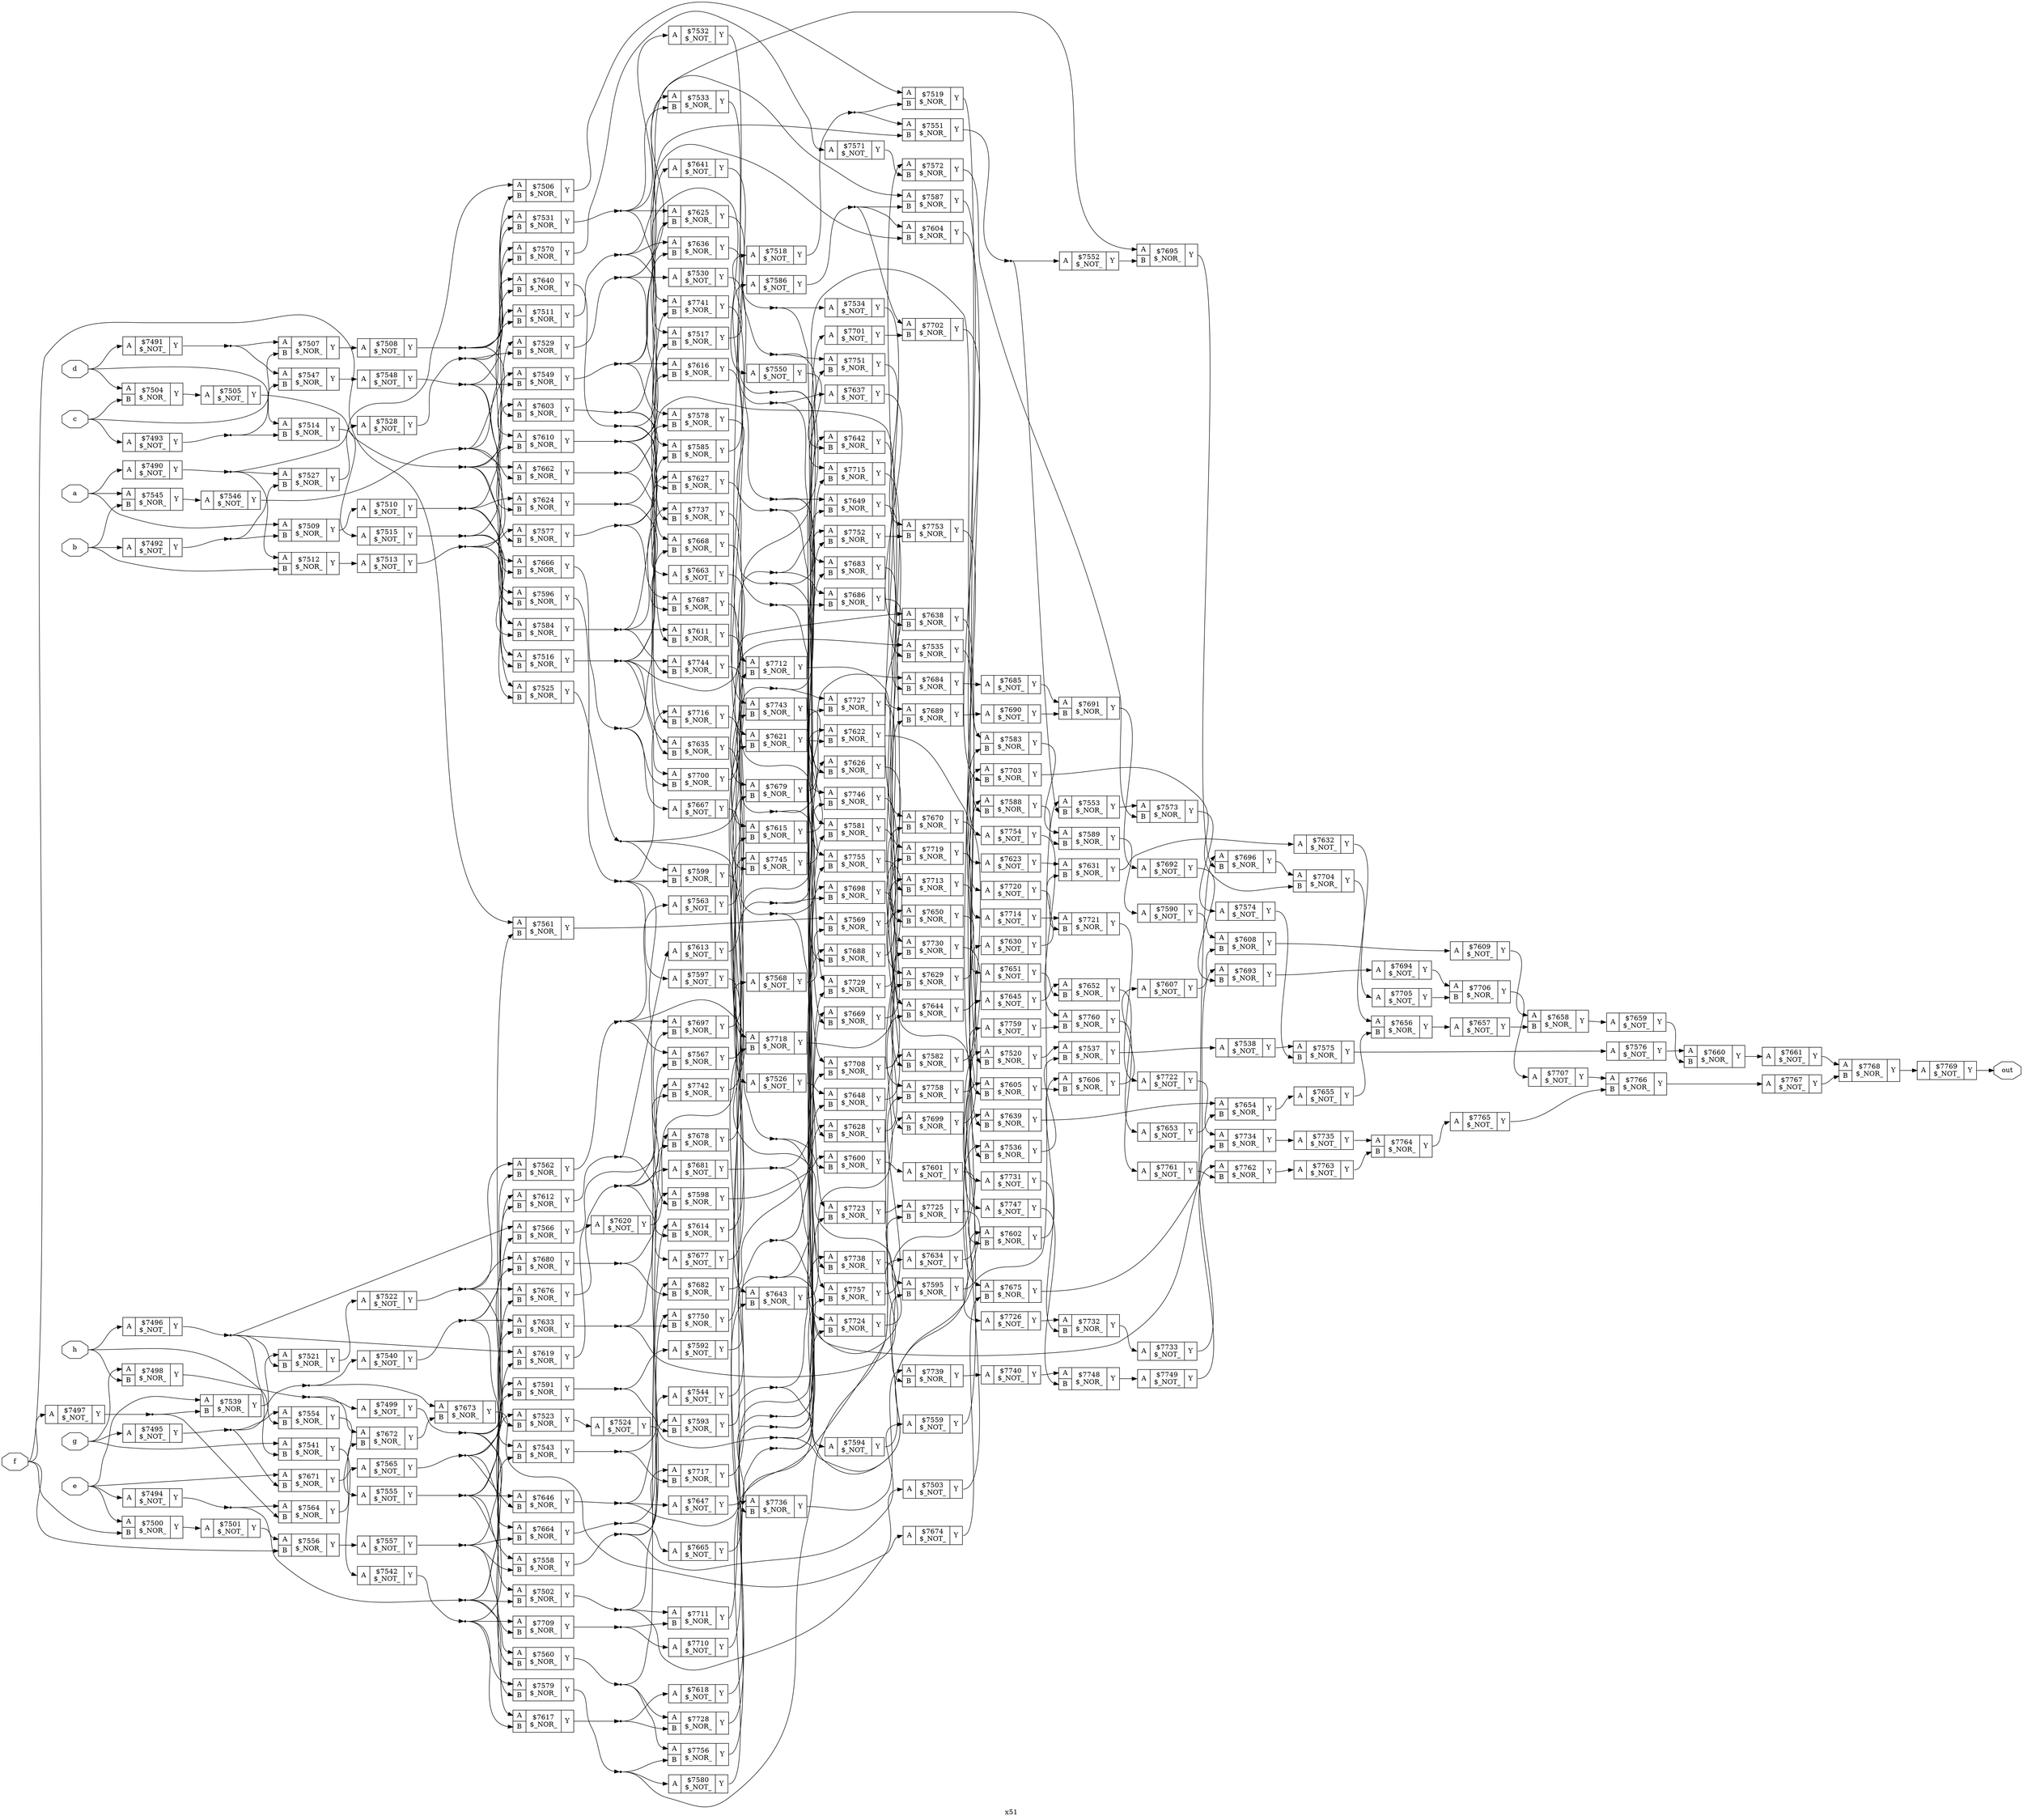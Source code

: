 digraph "x51" {
label="x51";
rankdir="LR";
remincross=true;
n280 [ shape=octagon, label="a", color="black", fontcolor="black" ];
n281 [ shape=octagon, label="b", color="black", fontcolor="black" ];
n282 [ shape=octagon, label="c", color="black", fontcolor="black" ];
n283 [ shape=octagon, label="d", color="black", fontcolor="black" ];
n284 [ shape=octagon, label="e", color="black", fontcolor="black" ];
n285 [ shape=octagon, label="f", color="black", fontcolor="black" ];
n286 [ shape=octagon, label="g", color="black", fontcolor="black" ];
n287 [ shape=octagon, label="h", color="black", fontcolor="black" ];
n288 [ shape=octagon, label="out", color="black", fontcolor="black" ];
c291 [ shape=record, label="{{<p289> A}|$7490\n$_NOT_|{<p290> Y}}" ];
c292 [ shape=record, label="{{<p289> A}|$7491\n$_NOT_|{<p290> Y}}" ];
c293 [ shape=record, label="{{<p289> A}|$7492\n$_NOT_|{<p290> Y}}" ];
c294 [ shape=record, label="{{<p289> A}|$7493\n$_NOT_|{<p290> Y}}" ];
c295 [ shape=record, label="{{<p289> A}|$7494\n$_NOT_|{<p290> Y}}" ];
c296 [ shape=record, label="{{<p289> A}|$7495\n$_NOT_|{<p290> Y}}" ];
c297 [ shape=record, label="{{<p289> A}|$7496\n$_NOT_|{<p290> Y}}" ];
c298 [ shape=record, label="{{<p289> A}|$7497\n$_NOT_|{<p290> Y}}" ];
c300 [ shape=record, label="{{<p289> A|<p299> B}|$7498\n$_NOR_|{<p290> Y}}" ];
c301 [ shape=record, label="{{<p289> A}|$7499\n$_NOT_|{<p290> Y}}" ];
c302 [ shape=record, label="{{<p289> A|<p299> B}|$7500\n$_NOR_|{<p290> Y}}" ];
c303 [ shape=record, label="{{<p289> A}|$7501\n$_NOT_|{<p290> Y}}" ];
c304 [ shape=record, label="{{<p289> A|<p299> B}|$7502\n$_NOR_|{<p290> Y}}" ];
c305 [ shape=record, label="{{<p289> A}|$7503\n$_NOT_|{<p290> Y}}" ];
c306 [ shape=record, label="{{<p289> A|<p299> B}|$7504\n$_NOR_|{<p290> Y}}" ];
c307 [ shape=record, label="{{<p289> A}|$7505\n$_NOT_|{<p290> Y}}" ];
c308 [ shape=record, label="{{<p289> A|<p299> B}|$7506\n$_NOR_|{<p290> Y}}" ];
c309 [ shape=record, label="{{<p289> A|<p299> B}|$7507\n$_NOR_|{<p290> Y}}" ];
c310 [ shape=record, label="{{<p289> A}|$7508\n$_NOT_|{<p290> Y}}" ];
c311 [ shape=record, label="{{<p289> A|<p299> B}|$7509\n$_NOR_|{<p290> Y}}" ];
c312 [ shape=record, label="{{<p289> A}|$7510\n$_NOT_|{<p290> Y}}" ];
c313 [ shape=record, label="{{<p289> A|<p299> B}|$7511\n$_NOR_|{<p290> Y}}" ];
c314 [ shape=record, label="{{<p289> A|<p299> B}|$7512\n$_NOR_|{<p290> Y}}" ];
c315 [ shape=record, label="{{<p289> A}|$7513\n$_NOT_|{<p290> Y}}" ];
c316 [ shape=record, label="{{<p289> A|<p299> B}|$7514\n$_NOR_|{<p290> Y}}" ];
c317 [ shape=record, label="{{<p289> A}|$7515\n$_NOT_|{<p290> Y}}" ];
c318 [ shape=record, label="{{<p289> A|<p299> B}|$7516\n$_NOR_|{<p290> Y}}" ];
c319 [ shape=record, label="{{<p289> A|<p299> B}|$7517\n$_NOR_|{<p290> Y}}" ];
c320 [ shape=record, label="{{<p289> A}|$7518\n$_NOT_|{<p290> Y}}" ];
c321 [ shape=record, label="{{<p289> A|<p299> B}|$7519\n$_NOR_|{<p290> Y}}" ];
c322 [ shape=record, label="{{<p289> A|<p299> B}|$7520\n$_NOR_|{<p290> Y}}" ];
c323 [ shape=record, label="{{<p289> A|<p299> B}|$7521\n$_NOR_|{<p290> Y}}" ];
c324 [ shape=record, label="{{<p289> A}|$7522\n$_NOT_|{<p290> Y}}" ];
c325 [ shape=record, label="{{<p289> A|<p299> B}|$7523\n$_NOR_|{<p290> Y}}" ];
c326 [ shape=record, label="{{<p289> A}|$7524\n$_NOT_|{<p290> Y}}" ];
c327 [ shape=record, label="{{<p289> A|<p299> B}|$7525\n$_NOR_|{<p290> Y}}" ];
c328 [ shape=record, label="{{<p289> A}|$7526\n$_NOT_|{<p290> Y}}" ];
c329 [ shape=record, label="{{<p289> A|<p299> B}|$7527\n$_NOR_|{<p290> Y}}" ];
c330 [ shape=record, label="{{<p289> A}|$7528\n$_NOT_|{<p290> Y}}" ];
c331 [ shape=record, label="{{<p289> A|<p299> B}|$7529\n$_NOR_|{<p290> Y}}" ];
c332 [ shape=record, label="{{<p289> A}|$7530\n$_NOT_|{<p290> Y}}" ];
c333 [ shape=record, label="{{<p289> A|<p299> B}|$7531\n$_NOR_|{<p290> Y}}" ];
c334 [ shape=record, label="{{<p289> A}|$7532\n$_NOT_|{<p290> Y}}" ];
c335 [ shape=record, label="{{<p289> A|<p299> B}|$7533\n$_NOR_|{<p290> Y}}" ];
c336 [ shape=record, label="{{<p289> A}|$7534\n$_NOT_|{<p290> Y}}" ];
c337 [ shape=record, label="{{<p289> A|<p299> B}|$7535\n$_NOR_|{<p290> Y}}" ];
c338 [ shape=record, label="{{<p289> A|<p299> B}|$7536\n$_NOR_|{<p290> Y}}" ];
c339 [ shape=record, label="{{<p289> A|<p299> B}|$7537\n$_NOR_|{<p290> Y}}" ];
c340 [ shape=record, label="{{<p289> A}|$7538\n$_NOT_|{<p290> Y}}" ];
c341 [ shape=record, label="{{<p289> A|<p299> B}|$7539\n$_NOR_|{<p290> Y}}" ];
c342 [ shape=record, label="{{<p289> A}|$7540\n$_NOT_|{<p290> Y}}" ];
c343 [ shape=record, label="{{<p289> A|<p299> B}|$7541\n$_NOR_|{<p290> Y}}" ];
c344 [ shape=record, label="{{<p289> A}|$7542\n$_NOT_|{<p290> Y}}" ];
c345 [ shape=record, label="{{<p289> A|<p299> B}|$7543\n$_NOR_|{<p290> Y}}" ];
c346 [ shape=record, label="{{<p289> A}|$7544\n$_NOT_|{<p290> Y}}" ];
c347 [ shape=record, label="{{<p289> A|<p299> B}|$7545\n$_NOR_|{<p290> Y}}" ];
c348 [ shape=record, label="{{<p289> A}|$7546\n$_NOT_|{<p290> Y}}" ];
c349 [ shape=record, label="{{<p289> A|<p299> B}|$7547\n$_NOR_|{<p290> Y}}" ];
c350 [ shape=record, label="{{<p289> A}|$7548\n$_NOT_|{<p290> Y}}" ];
c351 [ shape=record, label="{{<p289> A|<p299> B}|$7549\n$_NOR_|{<p290> Y}}" ];
c352 [ shape=record, label="{{<p289> A}|$7550\n$_NOT_|{<p290> Y}}" ];
c353 [ shape=record, label="{{<p289> A|<p299> B}|$7551\n$_NOR_|{<p290> Y}}" ];
c354 [ shape=record, label="{{<p289> A}|$7552\n$_NOT_|{<p290> Y}}" ];
c355 [ shape=record, label="{{<p289> A|<p299> B}|$7553\n$_NOR_|{<p290> Y}}" ];
c356 [ shape=record, label="{{<p289> A|<p299> B}|$7554\n$_NOR_|{<p290> Y}}" ];
c357 [ shape=record, label="{{<p289> A}|$7555\n$_NOT_|{<p290> Y}}" ];
c358 [ shape=record, label="{{<p289> A|<p299> B}|$7556\n$_NOR_|{<p290> Y}}" ];
c359 [ shape=record, label="{{<p289> A}|$7557\n$_NOT_|{<p290> Y}}" ];
c360 [ shape=record, label="{{<p289> A|<p299> B}|$7558\n$_NOR_|{<p290> Y}}" ];
c361 [ shape=record, label="{{<p289> A}|$7559\n$_NOT_|{<p290> Y}}" ];
c362 [ shape=record, label="{{<p289> A|<p299> B}|$7560\n$_NOR_|{<p290> Y}}" ];
c363 [ shape=record, label="{{<p289> A|<p299> B}|$7561\n$_NOR_|{<p290> Y}}" ];
c364 [ shape=record, label="{{<p289> A|<p299> B}|$7562\n$_NOR_|{<p290> Y}}" ];
c365 [ shape=record, label="{{<p289> A}|$7563\n$_NOT_|{<p290> Y}}" ];
c366 [ shape=record, label="{{<p289> A|<p299> B}|$7564\n$_NOR_|{<p290> Y}}" ];
c367 [ shape=record, label="{{<p289> A}|$7565\n$_NOT_|{<p290> Y}}" ];
c368 [ shape=record, label="{{<p289> A|<p299> B}|$7566\n$_NOR_|{<p290> Y}}" ];
c369 [ shape=record, label="{{<p289> A|<p299> B}|$7567\n$_NOR_|{<p290> Y}}" ];
c370 [ shape=record, label="{{<p289> A}|$7568\n$_NOT_|{<p290> Y}}" ];
c371 [ shape=record, label="{{<p289> A|<p299> B}|$7569\n$_NOR_|{<p290> Y}}" ];
c372 [ shape=record, label="{{<p289> A|<p299> B}|$7570\n$_NOR_|{<p290> Y}}" ];
c373 [ shape=record, label="{{<p289> A}|$7571\n$_NOT_|{<p290> Y}}" ];
c374 [ shape=record, label="{{<p289> A|<p299> B}|$7572\n$_NOR_|{<p290> Y}}" ];
c375 [ shape=record, label="{{<p289> A|<p299> B}|$7573\n$_NOR_|{<p290> Y}}" ];
c376 [ shape=record, label="{{<p289> A}|$7574\n$_NOT_|{<p290> Y}}" ];
c377 [ shape=record, label="{{<p289> A|<p299> B}|$7575\n$_NOR_|{<p290> Y}}" ];
c378 [ shape=record, label="{{<p289> A}|$7576\n$_NOT_|{<p290> Y}}" ];
c379 [ shape=record, label="{{<p289> A|<p299> B}|$7577\n$_NOR_|{<p290> Y}}" ];
c380 [ shape=record, label="{{<p289> A|<p299> B}|$7578\n$_NOR_|{<p290> Y}}" ];
c381 [ shape=record, label="{{<p289> A|<p299> B}|$7579\n$_NOR_|{<p290> Y}}" ];
c382 [ shape=record, label="{{<p289> A}|$7580\n$_NOT_|{<p290> Y}}" ];
c383 [ shape=record, label="{{<p289> A|<p299> B}|$7581\n$_NOR_|{<p290> Y}}" ];
c384 [ shape=record, label="{{<p289> A|<p299> B}|$7582\n$_NOR_|{<p290> Y}}" ];
c385 [ shape=record, label="{{<p289> A|<p299> B}|$7583\n$_NOR_|{<p290> Y}}" ];
c386 [ shape=record, label="{{<p289> A|<p299> B}|$7584\n$_NOR_|{<p290> Y}}" ];
c387 [ shape=record, label="{{<p289> A|<p299> B}|$7585\n$_NOR_|{<p290> Y}}" ];
c388 [ shape=record, label="{{<p289> A}|$7586\n$_NOT_|{<p290> Y}}" ];
c389 [ shape=record, label="{{<p289> A|<p299> B}|$7587\n$_NOR_|{<p290> Y}}" ];
c390 [ shape=record, label="{{<p289> A|<p299> B}|$7588\n$_NOR_|{<p290> Y}}" ];
c391 [ shape=record, label="{{<p289> A|<p299> B}|$7589\n$_NOR_|{<p290> Y}}" ];
c392 [ shape=record, label="{{<p289> A}|$7590\n$_NOT_|{<p290> Y}}" ];
c393 [ shape=record, label="{{<p289> A|<p299> B}|$7591\n$_NOR_|{<p290> Y}}" ];
c394 [ shape=record, label="{{<p289> A}|$7592\n$_NOT_|{<p290> Y}}" ];
c395 [ shape=record, label="{{<p289> A|<p299> B}|$7593\n$_NOR_|{<p290> Y}}" ];
c396 [ shape=record, label="{{<p289> A}|$7594\n$_NOT_|{<p290> Y}}" ];
c397 [ shape=record, label="{{<p289> A|<p299> B}|$7595\n$_NOR_|{<p290> Y}}" ];
c398 [ shape=record, label="{{<p289> A|<p299> B}|$7596\n$_NOR_|{<p290> Y}}" ];
c399 [ shape=record, label="{{<p289> A}|$7597\n$_NOT_|{<p290> Y}}" ];
c400 [ shape=record, label="{{<p289> A|<p299> B}|$7598\n$_NOR_|{<p290> Y}}" ];
c401 [ shape=record, label="{{<p289> A|<p299> B}|$7599\n$_NOR_|{<p290> Y}}" ];
c402 [ shape=record, label="{{<p289> A|<p299> B}|$7600\n$_NOR_|{<p290> Y}}" ];
c403 [ shape=record, label="{{<p289> A}|$7601\n$_NOT_|{<p290> Y}}" ];
c404 [ shape=record, label="{{<p289> A|<p299> B}|$7602\n$_NOR_|{<p290> Y}}" ];
c405 [ shape=record, label="{{<p289> A|<p299> B}|$7603\n$_NOR_|{<p290> Y}}" ];
c406 [ shape=record, label="{{<p289> A|<p299> B}|$7604\n$_NOR_|{<p290> Y}}" ];
c407 [ shape=record, label="{{<p289> A|<p299> B}|$7605\n$_NOR_|{<p290> Y}}" ];
c408 [ shape=record, label="{{<p289> A|<p299> B}|$7606\n$_NOR_|{<p290> Y}}" ];
c409 [ shape=record, label="{{<p289> A}|$7607\n$_NOT_|{<p290> Y}}" ];
c410 [ shape=record, label="{{<p289> A|<p299> B}|$7608\n$_NOR_|{<p290> Y}}" ];
c411 [ shape=record, label="{{<p289> A}|$7609\n$_NOT_|{<p290> Y}}" ];
c412 [ shape=record, label="{{<p289> A|<p299> B}|$7610\n$_NOR_|{<p290> Y}}" ];
c413 [ shape=record, label="{{<p289> A|<p299> B}|$7611\n$_NOR_|{<p290> Y}}" ];
c414 [ shape=record, label="{{<p289> A|<p299> B}|$7612\n$_NOR_|{<p290> Y}}" ];
c415 [ shape=record, label="{{<p289> A}|$7613\n$_NOT_|{<p290> Y}}" ];
c416 [ shape=record, label="{{<p289> A|<p299> B}|$7614\n$_NOR_|{<p290> Y}}" ];
c417 [ shape=record, label="{{<p289> A|<p299> B}|$7615\n$_NOR_|{<p290> Y}}" ];
c418 [ shape=record, label="{{<p289> A|<p299> B}|$7616\n$_NOR_|{<p290> Y}}" ];
c419 [ shape=record, label="{{<p289> A|<p299> B}|$7617\n$_NOR_|{<p290> Y}}" ];
c420 [ shape=record, label="{{<p289> A}|$7618\n$_NOT_|{<p290> Y}}" ];
c421 [ shape=record, label="{{<p289> A|<p299> B}|$7619\n$_NOR_|{<p290> Y}}" ];
c422 [ shape=record, label="{{<p289> A}|$7620\n$_NOT_|{<p290> Y}}" ];
c423 [ shape=record, label="{{<p289> A|<p299> B}|$7621\n$_NOR_|{<p290> Y}}" ];
c424 [ shape=record, label="{{<p289> A|<p299> B}|$7622\n$_NOR_|{<p290> Y}}" ];
c425 [ shape=record, label="{{<p289> A}|$7623\n$_NOT_|{<p290> Y}}" ];
c426 [ shape=record, label="{{<p289> A|<p299> B}|$7624\n$_NOR_|{<p290> Y}}" ];
c427 [ shape=record, label="{{<p289> A|<p299> B}|$7625\n$_NOR_|{<p290> Y}}" ];
c428 [ shape=record, label="{{<p289> A|<p299> B}|$7626\n$_NOR_|{<p290> Y}}" ];
c429 [ shape=record, label="{{<p289> A|<p299> B}|$7627\n$_NOR_|{<p290> Y}}" ];
c430 [ shape=record, label="{{<p289> A|<p299> B}|$7628\n$_NOR_|{<p290> Y}}" ];
c431 [ shape=record, label="{{<p289> A|<p299> B}|$7629\n$_NOR_|{<p290> Y}}" ];
c432 [ shape=record, label="{{<p289> A}|$7630\n$_NOT_|{<p290> Y}}" ];
c433 [ shape=record, label="{{<p289> A|<p299> B}|$7631\n$_NOR_|{<p290> Y}}" ];
c434 [ shape=record, label="{{<p289> A}|$7632\n$_NOT_|{<p290> Y}}" ];
c435 [ shape=record, label="{{<p289> A|<p299> B}|$7633\n$_NOR_|{<p290> Y}}" ];
c436 [ shape=record, label="{{<p289> A}|$7634\n$_NOT_|{<p290> Y}}" ];
c437 [ shape=record, label="{{<p289> A|<p299> B}|$7635\n$_NOR_|{<p290> Y}}" ];
c438 [ shape=record, label="{{<p289> A|<p299> B}|$7636\n$_NOR_|{<p290> Y}}" ];
c439 [ shape=record, label="{{<p289> A}|$7637\n$_NOT_|{<p290> Y}}" ];
c440 [ shape=record, label="{{<p289> A|<p299> B}|$7638\n$_NOR_|{<p290> Y}}" ];
c441 [ shape=record, label="{{<p289> A|<p299> B}|$7639\n$_NOR_|{<p290> Y}}" ];
c442 [ shape=record, label="{{<p289> A|<p299> B}|$7640\n$_NOR_|{<p290> Y}}" ];
c443 [ shape=record, label="{{<p289> A}|$7641\n$_NOT_|{<p290> Y}}" ];
c444 [ shape=record, label="{{<p289> A|<p299> B}|$7642\n$_NOR_|{<p290> Y}}" ];
c445 [ shape=record, label="{{<p289> A|<p299> B}|$7643\n$_NOR_|{<p290> Y}}" ];
c446 [ shape=record, label="{{<p289> A|<p299> B}|$7644\n$_NOR_|{<p290> Y}}" ];
c447 [ shape=record, label="{{<p289> A}|$7645\n$_NOT_|{<p290> Y}}" ];
c448 [ shape=record, label="{{<p289> A|<p299> B}|$7646\n$_NOR_|{<p290> Y}}" ];
c449 [ shape=record, label="{{<p289> A}|$7647\n$_NOT_|{<p290> Y}}" ];
c450 [ shape=record, label="{{<p289> A|<p299> B}|$7648\n$_NOR_|{<p290> Y}}" ];
c451 [ shape=record, label="{{<p289> A|<p299> B}|$7649\n$_NOR_|{<p290> Y}}" ];
c452 [ shape=record, label="{{<p289> A|<p299> B}|$7650\n$_NOR_|{<p290> Y}}" ];
c453 [ shape=record, label="{{<p289> A}|$7651\n$_NOT_|{<p290> Y}}" ];
c454 [ shape=record, label="{{<p289> A|<p299> B}|$7652\n$_NOR_|{<p290> Y}}" ];
c455 [ shape=record, label="{{<p289> A}|$7653\n$_NOT_|{<p290> Y}}" ];
c456 [ shape=record, label="{{<p289> A|<p299> B}|$7654\n$_NOR_|{<p290> Y}}" ];
c457 [ shape=record, label="{{<p289> A}|$7655\n$_NOT_|{<p290> Y}}" ];
c458 [ shape=record, label="{{<p289> A|<p299> B}|$7656\n$_NOR_|{<p290> Y}}" ];
c459 [ shape=record, label="{{<p289> A}|$7657\n$_NOT_|{<p290> Y}}" ];
c460 [ shape=record, label="{{<p289> A|<p299> B}|$7658\n$_NOR_|{<p290> Y}}" ];
c461 [ shape=record, label="{{<p289> A}|$7659\n$_NOT_|{<p290> Y}}" ];
c462 [ shape=record, label="{{<p289> A|<p299> B}|$7660\n$_NOR_|{<p290> Y}}" ];
c463 [ shape=record, label="{{<p289> A}|$7661\n$_NOT_|{<p290> Y}}" ];
c464 [ shape=record, label="{{<p289> A|<p299> B}|$7662\n$_NOR_|{<p290> Y}}" ];
c465 [ shape=record, label="{{<p289> A}|$7663\n$_NOT_|{<p290> Y}}" ];
c466 [ shape=record, label="{{<p289> A|<p299> B}|$7664\n$_NOR_|{<p290> Y}}" ];
c467 [ shape=record, label="{{<p289> A}|$7665\n$_NOT_|{<p290> Y}}" ];
c468 [ shape=record, label="{{<p289> A|<p299> B}|$7666\n$_NOR_|{<p290> Y}}" ];
c469 [ shape=record, label="{{<p289> A}|$7667\n$_NOT_|{<p290> Y}}" ];
c470 [ shape=record, label="{{<p289> A|<p299> B}|$7668\n$_NOR_|{<p290> Y}}" ];
c471 [ shape=record, label="{{<p289> A|<p299> B}|$7669\n$_NOR_|{<p290> Y}}" ];
c472 [ shape=record, label="{{<p289> A|<p299> B}|$7670\n$_NOR_|{<p290> Y}}" ];
c473 [ shape=record, label="{{<p289> A|<p299> B}|$7671\n$_NOR_|{<p290> Y}}" ];
c474 [ shape=record, label="{{<p289> A|<p299> B}|$7672\n$_NOR_|{<p290> Y}}" ];
c475 [ shape=record, label="{{<p289> A|<p299> B}|$7673\n$_NOR_|{<p290> Y}}" ];
c476 [ shape=record, label="{{<p289> A}|$7674\n$_NOT_|{<p290> Y}}" ];
c477 [ shape=record, label="{{<p289> A|<p299> B}|$7675\n$_NOR_|{<p290> Y}}" ];
c478 [ shape=record, label="{{<p289> A|<p299> B}|$7676\n$_NOR_|{<p290> Y}}" ];
c479 [ shape=record, label="{{<p289> A}|$7677\n$_NOT_|{<p290> Y}}" ];
c480 [ shape=record, label="{{<p289> A|<p299> B}|$7678\n$_NOR_|{<p290> Y}}" ];
c481 [ shape=record, label="{{<p289> A|<p299> B}|$7679\n$_NOR_|{<p290> Y}}" ];
c482 [ shape=record, label="{{<p289> A|<p299> B}|$7680\n$_NOR_|{<p290> Y}}" ];
c483 [ shape=record, label="{{<p289> A}|$7681\n$_NOT_|{<p290> Y}}" ];
c484 [ shape=record, label="{{<p289> A|<p299> B}|$7682\n$_NOR_|{<p290> Y}}" ];
c485 [ shape=record, label="{{<p289> A|<p299> B}|$7683\n$_NOR_|{<p290> Y}}" ];
c486 [ shape=record, label="{{<p289> A|<p299> B}|$7684\n$_NOR_|{<p290> Y}}" ];
c487 [ shape=record, label="{{<p289> A}|$7685\n$_NOT_|{<p290> Y}}" ];
c488 [ shape=record, label="{{<p289> A|<p299> B}|$7686\n$_NOR_|{<p290> Y}}" ];
c489 [ shape=record, label="{{<p289> A|<p299> B}|$7687\n$_NOR_|{<p290> Y}}" ];
c490 [ shape=record, label="{{<p289> A|<p299> B}|$7688\n$_NOR_|{<p290> Y}}" ];
c491 [ shape=record, label="{{<p289> A|<p299> B}|$7689\n$_NOR_|{<p290> Y}}" ];
c492 [ shape=record, label="{{<p289> A}|$7690\n$_NOT_|{<p290> Y}}" ];
c493 [ shape=record, label="{{<p289> A|<p299> B}|$7691\n$_NOR_|{<p290> Y}}" ];
c494 [ shape=record, label="{{<p289> A}|$7692\n$_NOT_|{<p290> Y}}" ];
c495 [ shape=record, label="{{<p289> A|<p299> B}|$7693\n$_NOR_|{<p290> Y}}" ];
c496 [ shape=record, label="{{<p289> A}|$7694\n$_NOT_|{<p290> Y}}" ];
c497 [ shape=record, label="{{<p289> A|<p299> B}|$7695\n$_NOR_|{<p290> Y}}" ];
c498 [ shape=record, label="{{<p289> A|<p299> B}|$7696\n$_NOR_|{<p290> Y}}" ];
c499 [ shape=record, label="{{<p289> A|<p299> B}|$7697\n$_NOR_|{<p290> Y}}" ];
c500 [ shape=record, label="{{<p289> A|<p299> B}|$7698\n$_NOR_|{<p290> Y}}" ];
c501 [ shape=record, label="{{<p289> A|<p299> B}|$7699\n$_NOR_|{<p290> Y}}" ];
c502 [ shape=record, label="{{<p289> A|<p299> B}|$7700\n$_NOR_|{<p290> Y}}" ];
c503 [ shape=record, label="{{<p289> A}|$7701\n$_NOT_|{<p290> Y}}" ];
c504 [ shape=record, label="{{<p289> A|<p299> B}|$7702\n$_NOR_|{<p290> Y}}" ];
c505 [ shape=record, label="{{<p289> A|<p299> B}|$7703\n$_NOR_|{<p290> Y}}" ];
c506 [ shape=record, label="{{<p289> A|<p299> B}|$7704\n$_NOR_|{<p290> Y}}" ];
c507 [ shape=record, label="{{<p289> A}|$7705\n$_NOT_|{<p290> Y}}" ];
c508 [ shape=record, label="{{<p289> A|<p299> B}|$7706\n$_NOR_|{<p290> Y}}" ];
c509 [ shape=record, label="{{<p289> A}|$7707\n$_NOT_|{<p290> Y}}" ];
c510 [ shape=record, label="{{<p289> A|<p299> B}|$7708\n$_NOR_|{<p290> Y}}" ];
c511 [ shape=record, label="{{<p289> A|<p299> B}|$7709\n$_NOR_|{<p290> Y}}" ];
c512 [ shape=record, label="{{<p289> A}|$7710\n$_NOT_|{<p290> Y}}" ];
c513 [ shape=record, label="{{<p289> A|<p299> B}|$7711\n$_NOR_|{<p290> Y}}" ];
c514 [ shape=record, label="{{<p289> A|<p299> B}|$7712\n$_NOR_|{<p290> Y}}" ];
c515 [ shape=record, label="{{<p289> A|<p299> B}|$7713\n$_NOR_|{<p290> Y}}" ];
c516 [ shape=record, label="{{<p289> A}|$7714\n$_NOT_|{<p290> Y}}" ];
c517 [ shape=record, label="{{<p289> A|<p299> B}|$7715\n$_NOR_|{<p290> Y}}" ];
c518 [ shape=record, label="{{<p289> A|<p299> B}|$7716\n$_NOR_|{<p290> Y}}" ];
c519 [ shape=record, label="{{<p289> A|<p299> B}|$7717\n$_NOR_|{<p290> Y}}" ];
c520 [ shape=record, label="{{<p289> A|<p299> B}|$7718\n$_NOR_|{<p290> Y}}" ];
c521 [ shape=record, label="{{<p289> A|<p299> B}|$7719\n$_NOR_|{<p290> Y}}" ];
c522 [ shape=record, label="{{<p289> A}|$7720\n$_NOT_|{<p290> Y}}" ];
c523 [ shape=record, label="{{<p289> A|<p299> B}|$7721\n$_NOR_|{<p290> Y}}" ];
c524 [ shape=record, label="{{<p289> A}|$7722\n$_NOT_|{<p290> Y}}" ];
c525 [ shape=record, label="{{<p289> A|<p299> B}|$7723\n$_NOR_|{<p290> Y}}" ];
c526 [ shape=record, label="{{<p289> A|<p299> B}|$7724\n$_NOR_|{<p290> Y}}" ];
c527 [ shape=record, label="{{<p289> A|<p299> B}|$7725\n$_NOR_|{<p290> Y}}" ];
c528 [ shape=record, label="{{<p289> A}|$7726\n$_NOT_|{<p290> Y}}" ];
c529 [ shape=record, label="{{<p289> A|<p299> B}|$7727\n$_NOR_|{<p290> Y}}" ];
c530 [ shape=record, label="{{<p289> A|<p299> B}|$7728\n$_NOR_|{<p290> Y}}" ];
c531 [ shape=record, label="{{<p289> A|<p299> B}|$7729\n$_NOR_|{<p290> Y}}" ];
c532 [ shape=record, label="{{<p289> A|<p299> B}|$7730\n$_NOR_|{<p290> Y}}" ];
c533 [ shape=record, label="{{<p289> A}|$7731\n$_NOT_|{<p290> Y}}" ];
c534 [ shape=record, label="{{<p289> A|<p299> B}|$7732\n$_NOR_|{<p290> Y}}" ];
c535 [ shape=record, label="{{<p289> A}|$7733\n$_NOT_|{<p290> Y}}" ];
c536 [ shape=record, label="{{<p289> A|<p299> B}|$7734\n$_NOR_|{<p290> Y}}" ];
c537 [ shape=record, label="{{<p289> A}|$7735\n$_NOT_|{<p290> Y}}" ];
c538 [ shape=record, label="{{<p289> A|<p299> B}|$7736\n$_NOR_|{<p290> Y}}" ];
c539 [ shape=record, label="{{<p289> A|<p299> B}|$7737\n$_NOR_|{<p290> Y}}" ];
c540 [ shape=record, label="{{<p289> A|<p299> B}|$7738\n$_NOR_|{<p290> Y}}" ];
c541 [ shape=record, label="{{<p289> A|<p299> B}|$7739\n$_NOR_|{<p290> Y}}" ];
c542 [ shape=record, label="{{<p289> A}|$7740\n$_NOT_|{<p290> Y}}" ];
c543 [ shape=record, label="{{<p289> A|<p299> B}|$7741\n$_NOR_|{<p290> Y}}" ];
c544 [ shape=record, label="{{<p289> A|<p299> B}|$7742\n$_NOR_|{<p290> Y}}" ];
c545 [ shape=record, label="{{<p289> A|<p299> B}|$7743\n$_NOR_|{<p290> Y}}" ];
c546 [ shape=record, label="{{<p289> A|<p299> B}|$7744\n$_NOR_|{<p290> Y}}" ];
c547 [ shape=record, label="{{<p289> A|<p299> B}|$7745\n$_NOR_|{<p290> Y}}" ];
c548 [ shape=record, label="{{<p289> A|<p299> B}|$7746\n$_NOR_|{<p290> Y}}" ];
c549 [ shape=record, label="{{<p289> A}|$7747\n$_NOT_|{<p290> Y}}" ];
c550 [ shape=record, label="{{<p289> A|<p299> B}|$7748\n$_NOR_|{<p290> Y}}" ];
c551 [ shape=record, label="{{<p289> A}|$7749\n$_NOT_|{<p290> Y}}" ];
c552 [ shape=record, label="{{<p289> A|<p299> B}|$7750\n$_NOR_|{<p290> Y}}" ];
c553 [ shape=record, label="{{<p289> A|<p299> B}|$7751\n$_NOR_|{<p290> Y}}" ];
c554 [ shape=record, label="{{<p289> A|<p299> B}|$7752\n$_NOR_|{<p290> Y}}" ];
c555 [ shape=record, label="{{<p289> A|<p299> B}|$7753\n$_NOR_|{<p290> Y}}" ];
c556 [ shape=record, label="{{<p289> A}|$7754\n$_NOT_|{<p290> Y}}" ];
c557 [ shape=record, label="{{<p289> A|<p299> B}|$7755\n$_NOR_|{<p290> Y}}" ];
c558 [ shape=record, label="{{<p289> A|<p299> B}|$7756\n$_NOR_|{<p290> Y}}" ];
c559 [ shape=record, label="{{<p289> A|<p299> B}|$7757\n$_NOR_|{<p290> Y}}" ];
c560 [ shape=record, label="{{<p289> A|<p299> B}|$7758\n$_NOR_|{<p290> Y}}" ];
c561 [ shape=record, label="{{<p289> A}|$7759\n$_NOT_|{<p290> Y}}" ];
c562 [ shape=record, label="{{<p289> A|<p299> B}|$7760\n$_NOR_|{<p290> Y}}" ];
c563 [ shape=record, label="{{<p289> A}|$7761\n$_NOT_|{<p290> Y}}" ];
c564 [ shape=record, label="{{<p289> A|<p299> B}|$7762\n$_NOR_|{<p290> Y}}" ];
c565 [ shape=record, label="{{<p289> A}|$7763\n$_NOT_|{<p290> Y}}" ];
c566 [ shape=record, label="{{<p289> A|<p299> B}|$7764\n$_NOR_|{<p290> Y}}" ];
c567 [ shape=record, label="{{<p289> A}|$7765\n$_NOT_|{<p290> Y}}" ];
c568 [ shape=record, label="{{<p289> A|<p299> B}|$7766\n$_NOR_|{<p290> Y}}" ];
c569 [ shape=record, label="{{<p289> A}|$7767\n$_NOT_|{<p290> Y}}" ];
c570 [ shape=record, label="{{<p289> A|<p299> B}|$7768\n$_NOR_|{<p290> Y}}" ];
c571 [ shape=record, label="{{<p289> A}|$7769\n$_NOT_|{<p290> Y}}" ];
c382:p290:e -> c538:p289:w [color="black", label=""];
c391:p290:e -> c392:p289:w [color="black", label=""];
c472:p290:e -> c477:p289:w [color="black", label=""];
c473:p290:e -> c474:p299:w [color="black", label=""];
c474:p290:e -> c475:p299:w [color="black", label=""];
c475:p290:e -> c476:p289:w [color="black", label=""];
c476:p290:e -> c477:p299:w [color="black", label=""];
c477:p290:e -> c495:p289:w [color="black", label=""];
n106 [ shape=point ];
c478:p290:e -> n106:w [color="black", label=""];
n106:e -> c479:p289:w [color="black", label=""];
n106:e -> c480:p299:w [color="black", label=""];
n106:e -> c499:p299:w [color="black", label=""];
n106:e -> c544:p299:w [color="black", label=""];
c479:p290:e -> c547:p289:w [color="black", label=""];
c480:p290:e -> c481:p299:w [color="black", label=""];
c481:p290:e -> c486:p289:w [color="black", label=""];
n11 [ shape=point ];
c291:p290:e -> n11:w [color="black", label=""];
n11:e -> c308:p289:w [color="black", label=""];
n11:e -> c314:p289:w [color="black", label=""];
n11:e -> c329:p289:w [color="black", label=""];
n110 [ shape=point ];
c301:p290:e -> n110:w [color="black", label=""];
n110:e -> c304:p289:w [color="black", label=""];
n110:e -> c393:p289:w [color="black", label=""];
n110:e -> c414:p289:w [color="black", label=""];
n110:e -> c466:p289:w [color="black", label=""];
n111 [ shape=point ];
c482:p290:e -> n111:w [color="black", label=""];
n111:e -> c483:p289:w [color="black", label=""];
n111:e -> c484:p299:w [color="black", label=""];
n112 [ shape=point ];
c483:p290:e -> n112:w [color="black", label=""];
n112:e -> c498:p289:w [color="black", label=""];
n112:e -> c554:p299:w [color="black", label=""];
c484:p290:e -> c485:p299:w [color="black", label=""];
c485:p290:e -> c486:p299:w [color="black", label=""];
c486:p290:e -> c487:p289:w [color="black", label=""];
c487:p290:e -> c493:p289:w [color="black", label=""];
c488:p290:e -> c491:p289:w [color="black", label=""];
n118 [ shape=point ];
c489:p290:e -> n118:w [color="black", label=""];
n118:e -> c490:p299:w [color="black", label=""];
n118:e -> c529:p299:w [color="black", label=""];
c490:p290:e -> c491:p299:w [color="black", label=""];
c392:p290:e -> c410:p289:w [color="black", label=""];
c491:p290:e -> c492:p289:w [color="black", label=""];
c302:p290:e -> c303:p289:w [color="black", label=""];
c492:p290:e -> c493:p299:w [color="black", label=""];
c493:p290:e -> c494:p289:w [color="black", label=""];
c494:p290:e -> c495:p299:w [color="black", label=""];
c495:p290:e -> c496:p289:w [color="black", label=""];
c496:p290:e -> c508:p289:w [color="black", label=""];
c497:p290:e -> c498:p299:w [color="black", label=""];
c498:p290:e -> c506:p289:w [color="black", label=""];
n129 [ shape=point ];
c499:p290:e -> n129:w [color="black", label=""];
n129:e -> c500:p299:w [color="black", label=""];
n129:e -> c517:p299:w [color="black", label=""];
n13 [ shape=point ];
c393:p290:e -> n13:w [color="black", label=""];
n13:e -> c394:p289:w [color="black", label=""];
n13:e -> c395:p299:w [color="black", label=""];
c500:p290:e -> c501:p299:w [color="black", label=""];
c501:p290:e -> c505:p289:w [color="black", label=""];
n132 [ shape=point ];
c303:p290:e -> n132:w [color="black", label=""];
n132:e -> c304:p299:w [color="black", label=""];
n132:e -> c325:p289:w [color="black", label=""];
n132:e -> c362:p289:w [color="black", label=""];
n132:e -> c419:p289:w [color="black", label=""];
n132:e -> c421:p299:w [color="black", label=""];
c502:p290:e -> c503:p289:w [color="black", label=""];
c503:p290:e -> c504:p299:w [color="black", label=""];
c504:p290:e -> c505:p299:w [color="black", label=""];
c505:p290:e -> c506:p299:w [color="black", label=""];
c506:p290:e -> c507:p289:w [color="black", label=""];
c507:p290:e -> c508:p299:w [color="black", label=""];
c508:p290:e -> c509:p289:w [color="black", label=""];
n14 [ shape=point ];
c394:p290:e -> n14:w [color="black", label=""];
n14:e -> c407:p289:w [color="black", label=""];
n14:e -> c490:p289:w [color="black", label=""];
c509:p290:e -> c568:p289:w [color="black", label=""];
c510:p290:e -> c515:p289:w [color="black", label=""];
n142 [ shape=point ];
c511:p290:e -> n142:w [color="black", label=""];
n142:e -> c512:p289:w [color="black", label=""];
n142:e -> c513:p299:w [color="black", label=""];
n143 [ shape=point ];
c304:p290:e -> n143:w [color="black", label=""];
n143:e -> c305:p289:w [color="black", label=""];
n143:e -> c513:p289:w [color="black", label=""];
n143:e -> c519:p289:w [color="black", label=""];
n144 [ shape=point ];
c512:p290:e -> n144:w [color="black", label=""];
n144:e -> c525:p299:w [color="black", label=""];
n144:e -> c526:p299:w [color="black", label=""];
c513:p290:e -> c514:p299:w [color="black", label=""];
c514:p290:e -> c515:p299:w [color="black", label=""];
c515:p290:e -> c516:p289:w [color="black", label=""];
c516:p290:e -> c523:p289:w [color="black", label=""];
c517:p290:e -> c521:p289:w [color="black", label=""];
n15 [ shape=point ];
c395:p290:e -> n15:w [color="black", label=""];
n15:e -> c396:p289:w [color="black", label=""];
n15:e -> c557:p299:w [color="black", label=""];
c518:p290:e -> c520:p289:w [color="black", label=""];
c519:p290:e -> c520:p299:w [color="black", label=""];
c520:p290:e -> c521:p299:w [color="black", label=""];
c521:p290:e -> c522:p289:w [color="black", label=""];
c305:p290:e -> c322:p289:w [color="black", label=""];
c522:p290:e -> c523:p299:w [color="black", label=""];
c523:p290:e -> c524:p289:w [color="black", label=""];
c524:p290:e -> c536:p289:w [color="black", label=""];
c525:p290:e -> c527:p289:w [color="black", label=""];
c526:p290:e -> c527:p299:w [color="black", label=""];
c396:p290:e -> c397:p299:w [color="black", label=""];
c527:p290:e -> c528:p289:w [color="black", label=""];
c528:p290:e -> c534:p289:w [color="black", label=""];
c529:p290:e -> c532:p289:w [color="black", label=""];
c530:p290:e -> c531:p299:w [color="black", label=""];
c531:p290:e -> c532:p299:w [color="black", label=""];
c306:p290:e -> c307:p289:w [color="black", label=""];
c532:p290:e -> c533:p289:w [color="black", label=""];
c533:p290:e -> c534:p299:w [color="black", label=""];
c534:p290:e -> c535:p289:w [color="black", label=""];
c535:p290:e -> c536:p299:w [color="black", label=""];
c397:p290:e -> c404:p289:w [color="black", label=""];
c536:p290:e -> c537:p289:w [color="black", label=""];
c537:p290:e -> c566:p289:w [color="black", label=""];
c538:p290:e -> c541:p289:w [color="black", label=""];
c539:p290:e -> c540:p299:w [color="black", label=""];
c540:p290:e -> c541:p299:w [color="black", label=""];
c541:p290:e -> c542:p289:w [color="black", label=""];
n176 [ shape=point ];
c307:p290:e -> n176:w [color="black", label=""];
n176:e -> c308:p299:w [color="black", label=""];
n176:e -> c327:p289:w [color="black", label=""];
n176:e -> c405:p289:w [color="black", label=""];
n176:e -> c464:p289:w [color="black", label=""];
n176:e -> c468:p289:w [color="black", label=""];
c542:p290:e -> c550:p289:w [color="black", label=""];
c543:p290:e -> c545:p289:w [color="black", label=""];
c544:p290:e -> c545:p299:w [color="black", label=""];
n18 [ shape=point ];
c398:p290:e -> n18:w [color="black", label=""];
n18:e -> c399:p289:w [color="black", label=""];
n18:e -> c400:p299:w [color="black", label=""];
n18:e -> c401:p299:w [color="black", label=""];
n18:e -> c518:p289:w [color="black", label=""];
c545:p290:e -> c548:p289:w [color="black", label=""];
c546:p290:e -> c547:p299:w [color="black", label=""];
c547:p290:e -> c548:p299:w [color="black", label=""];
c548:p290:e -> c549:p289:w [color="black", label=""];
c549:p290:e -> c550:p299:w [color="black", label=""];
c550:p290:e -> c551:p289:w [color="black", label=""];
c551:p290:e -> c564:p289:w [color="black", label=""];
c308:p290:e -> c321:p289:w [color="black", label=""];
c552:p290:e -> c553:p299:w [color="black", label=""];
c553:p290:e -> c555:p289:w [color="black", label=""];
c399:p290:e -> c445:p289:w [color="black", label=""];
c554:p290:e -> c555:p299:w [color="black", label=""];
c555:p290:e -> c556:p289:w [color="black", label=""];
c556:p290:e -> c562:p289:w [color="black", label=""];
c557:p290:e -> c560:p289:w [color="black", label=""];
c558:p290:e -> c559:p299:w [color="black", label=""];
c559:p290:e -> c560:p299:w [color="black", label=""];
c560:p290:e -> c561:p289:w [color="black", label=""];
c561:p290:e -> c562:p299:w [color="black", label=""];
c309:p290:e -> c310:p289:w [color="black", label=""];
c562:p290:e -> c563:p289:w [color="black", label=""];
c383:p290:e -> c384:p299:w [color="black", label=""];
c400:p290:e -> c402:p289:w [color="black", label=""];
c563:p290:e -> c564:p299:w [color="black", label=""];
c564:p290:e -> c565:p289:w [color="black", label=""];
c565:p290:e -> c566:p299:w [color="black", label=""];
c566:p290:e -> c567:p289:w [color="black", label=""];
c567:p290:e -> c568:p299:w [color="black", label=""];
c568:p290:e -> c569:p289:w [color="black", label=""];
c569:p290:e -> c570:p299:w [color="black", label=""];
c570:p290:e -> c571:p289:w [color="black", label=""];
n208 [ shape=point ];
c310:p290:e -> n208:w [color="black", label=""];
n208:e -> c313:p289:w [color="black", label=""];
n208:e -> c333:p289:w [color="black", label=""];
n208:e -> c412:p289:w [color="black", label=""];
n208:e -> c442:p289:w [color="black", label=""];
c311:p290:e -> c312:p289:w [color="black", label=""];
n21 [ shape=point ];
c401:p290:e -> n21:w [color="black", label=""];
n21:e -> c402:p299:w [color="black", label=""];
n21:e -> c526:p289:w [color="black", label=""];
n210 [ shape=point ];
c312:p290:e -> n210:w [color="black", label=""];
n210:e -> c313:p299:w [color="black", label=""];
n210:e -> c386:p289:w [color="black", label=""];
n210:e -> c426:p289:w [color="black", label=""];
n210:e -> c468:p299:w [color="black", label=""];
n211 [ shape=point ];
c313:p290:e -> n211:w [color="black", label=""];
n211:e -> c319:p289:w [color="black", label=""];
n211:e -> c389:p289:w [color="black", label=""];
n211:e -> c438:p289:w [color="black", label=""];
c314:p290:e -> c315:p289:w [color="black", label=""];
n213 [ shape=point ];
c315:p290:e -> n213:w [color="black", label=""];
n213:e -> c318:p289:w [color="black", label=""];
n213:e -> c327:p299:w [color="black", label=""];
n213:e -> c379:p289:w [color="black", label=""];
n213:e -> c412:p299:w [color="black", label=""];
c316:p290:e -> c317:p289:w [color="black", label=""];
n215 [ shape=point ];
c317:p290:e -> n215:w [color="black", label=""];
n215:e -> c318:p299:w [color="black", label=""];
n215:e -> c331:p289:w [color="black", label=""];
n215:e -> c386:p299:w [color="black", label=""];
n215:e -> c398:p289:w [color="black", label=""];
n216 [ shape=point ];
c318:p290:e -> n216:w [color="black", label=""];
n216:e -> c319:p299:w [color="black", label=""];
n216:e -> c429:p289:w [color="black", label=""];
n216:e -> c437:p289:w [color="black", label=""];
n216:e -> c440:p289:w [color="black", label=""];
n216:e -> c502:p289:w [color="black", label=""];
n216:e -> c546:p289:w [color="black", label=""];
c319:p290:e -> c320:p289:w [color="black", label=""];
n218 [ shape=point ];
c320:p290:e -> n218:w [color="black", label=""];
n218:e -> c321:p299:w [color="black", label=""];
n218:e -> c353:p289:w [color="black", label=""];
c321:p290:e -> c322:p299:w [color="black", label=""];
n22 [ shape=point ];
c292:p290:e -> n22:w [color="black", label=""];
n22:e -> c309:p289:w [color="black", label=""];
n22:e -> c349:p289:w [color="black", label=""];
c322:p290:e -> c339:p289:w [color="black", label=""];
c323:p290:e -> c324:p289:w [color="black", label=""];
n222 [ shape=point ];
c324:p290:e -> n222:w [color="black", label=""];
n222:e -> c325:p299:w [color="black", label=""];
n222:e -> c364:p289:w [color="black", label=""];
n222:e -> c478:p289:w [color="black", label=""];
n222:e -> c482:p289:w [color="black", label=""];
c325:p290:e -> c326:p289:w [color="black", label=""];
n224 [ shape=point ];
c326:p290:e -> n224:w [color="black", label=""];
n224:e -> c338:p289:w [color="black", label=""];
n224:e -> c430:p289:w [color="black", label=""];
n225 [ shape=point ];
c327:p290:e -> n225:w [color="black", label=""];
n225:e -> c328:p289:w [color="black", label=""];
n225:e -> c337:p289:w [color="black", label=""];
n225:e -> c401:p289:w [color="black", label=""];
c328:p290:e -> c450:p289:w [color="black", label=""];
c329:p290:e -> c330:p289:w [color="black", label=""];
n228 [ shape=point ];
c330:p290:e -> n228:w [color="black", label=""];
n228:e -> c331:p299:w [color="black", label=""];
n228:e -> c333:p299:w [color="black", label=""];
n228:e -> c372:p289:w [color="black", label=""];
n228:e -> c405:p299:w [color="black", label=""];
n229 [ shape=point ];
c331:p290:e -> n229:w [color="black", label=""];
n229:e -> c332:p289:w [color="black", label=""];
n229:e -> c335:p289:w [color="black", label=""];
n229:e -> c380:p289:w [color="black", label=""];
n229:e -> c497:p289:w [color="black", label=""];
c402:p290:e -> c403:p289:w [color="black", label=""];
n230 [ shape=point ];
c332:p290:e -> n230:w [color="black", label=""];
n230:e -> c383:p289:w [color="black", label=""];
n230:e -> c451:p289:w [color="black", label=""];
n230:e -> c557:p289:w [color="black", label=""];
n231 [ shape=point ];
c333:p290:e -> n231:w [color="black", label=""];
n231:e -> c334:p289:w [color="black", label=""];
n231:e -> c335:p299:w [color="black", label=""];
n231:e -> c427:p289:w [color="black", label=""];
n231:e -> c543:p289:w [color="black", label=""];
c334:p290:e -> c514:p289:w [color="black", label=""];
n233 [ shape=point ];
c335:p290:e -> n233:w [color="black", label=""];
n233:e -> c336:p289:w [color="black", label=""];
n233:e -> c531:p289:w [color="black", label=""];
c336:p290:e -> c337:p299:w [color="black", label=""];
c337:p290:e -> c338:p299:w [color="black", label=""];
c338:p290:e -> c339:p299:w [color="black", label=""];
c339:p290:e -> c340:p289:w [color="black", label=""];
c340:p290:e -> c377:p289:w [color="black", label=""];
n239 [ shape=point ];
c341:p290:e -> n239:w [color="black", label=""];
n239:e -> c342:p289:w [color="black", label=""];
n239:e -> c475:p289:w [color="black", label=""];
c403:p290:e -> c404:p299:w [color="black", label=""];
n240 [ shape=point ];
c342:p290:e -> n240:w [color="black", label=""];
n240:e -> c345:p289:w [color="black", label=""];
n240:e -> c364:p299:w [color="black", label=""];
n240:e -> c414:p299:w [color="black", label=""];
n240:e -> c435:p289:w [color="black", label=""];
c343:p290:e -> c344:p289:w [color="black", label=""];
n242 [ shape=point ];
c344:p290:e -> n242:w [color="black", label=""];
n242:e -> c345:p299:w [color="black", label=""];
n242:e -> c381:p289:w [color="black", label=""];
n242:e -> c419:p299:w [color="black", label=""];
n242:e -> c511:p289:w [color="black", label=""];
n243 [ shape=point ];
c345:p290:e -> n243:w [color="black", label=""];
n243:e -> c346:p289:w [color="black", label=""];
n243:e -> c519:p299:w [color="black", label=""];
n244 [ shape=point ];
c346:p290:e -> n244:w [color="black", label=""];
n244:e -> c355:p289:w [color="black", label=""];
n244:e -> c383:p299:w [color="black", label=""];
n244:e -> c428:p289:w [color="black", label=""];
c347:p290:e -> c348:p289:w [color="black", label=""];
n246 [ shape=point ];
c348:p290:e -> n246:w [color="black", label=""];
n246:e -> c351:p289:w [color="black", label=""];
n246:e -> c398:p299:w [color="black", label=""];
n246:e -> c442:p299:w [color="black", label=""];
n246:e -> c464:p299:w [color="black", label=""];
c349:p290:e -> c350:p289:w [color="black", label=""];
n248 [ shape=point ];
c350:p290:e -> n248:w [color="black", label=""];
n248:e -> c351:p299:w [color="black", label=""];
n248:e -> c372:p299:w [color="black", label=""];
n248:e -> c379:p299:w [color="black", label=""];
n248:e -> c426:p299:w [color="black", label=""];
n249 [ shape=point ];
c351:p290:e -> n249:w [color="black", label=""];
n249:e -> c352:p289:w [color="black", label=""];
n249:e -> c353:p299:w [color="black", label=""];
n249:e -> c387:p289:w [color="black", label=""];
n249:e -> c418:p289:w [color="black", label=""];
c404:p290:e -> c408:p289:w [color="black", label=""];
c352:p290:e -> c517:p289:w [color="black", label=""];
n251 [ shape=point ];
c353:p290:e -> n251:w [color="black", label=""];
n251:e -> c354:p289:w [color="black", label=""];
n251:e -> c355:p299:w [color="black", label=""];
c354:p290:e -> c497:p299:w [color="black", label=""];
c355:p290:e -> c375:p289:w [color="black", label=""];
c356:p290:e -> c357:p289:w [color="black", label=""];
n255 [ shape=point ];
c357:p290:e -> n255:w [color="black", label=""];
n255:e -> c360:p289:w [color="black", label=""];
n255:e -> c362:p299:w [color="black", label=""];
n255:e -> c363:p299:w [color="black", label=""];
n255:e -> c435:p299:w [color="black", label=""];
n255:e -> c448:p289:w [color="black", label=""];
c358:p290:e -> c359:p289:w [color="black", label=""];
n257 [ shape=point ];
c359:p290:e -> n257:w [color="black", label=""];
n257:e -> c360:p299:w [color="black", label=""];
n257:e -> c381:p299:w [color="black", label=""];
n257:e -> c466:p299:w [color="black", label=""];
n257:e -> c478:p299:w [color="black", label=""];
n258 [ shape=point ];
c360:p290:e -> n258:w [color="black", label=""];
n258:e -> c361:p289:w [color="black", label=""];
n258:e -> c395:p289:w [color="black", label=""];
n258:e -> c400:p289:w [color="black", label=""];
n258:e -> c552:p289:w [color="black", label=""];
c361:p290:e -> c390:p289:w [color="black", label=""];
n26 [ shape=point ];
c405:p290:e -> n26:w [color="black", label=""];
n26:e -> c406:p299:w [color="black", label=""];
n26:e -> c429:p299:w [color="black", label=""];
n26:e -> c539:p299:w [color="black", label=""];
n260 [ shape=point ];
c362:p290:e -> n260:w [color="black", label=""];
n260:e -> c416:p289:w [color="black", label=""];
n260:e -> c530:p289:w [color="black", label=""];
n260:e -> c558:p289:w [color="black", label=""];
c363:p290:e -> c371:p289:w [color="black", label=""];
n262 [ shape=point ];
c364:p290:e -> n262:w [color="black", label=""];
n262:e -> c365:p289:w [color="black", label=""];
n262:e -> c369:p289:w [color="black", label=""];
n262:e -> c397:p289:w [color="black", label=""];
n262:e -> c499:p289:w [color="black", label=""];
n263 [ shape=point ];
c365:p290:e -> n263:w [color="black", label=""];
n263:e -> c451:p299:w [color="black", label=""];
n263:e -> c488:p289:w [color="black", label=""];
c366:p290:e -> c367:p289:w [color="black", label=""];
n265 [ shape=point ];
c367:p290:e -> n265:w [color="black", label=""];
n265:e -> c368:p299:w [color="black", label=""];
n265:e -> c393:p299:w [color="black", label=""];
n265:e -> c448:p299:w [color="black", label=""];
n265:e -> c482:p299:w [color="black", label=""];
n265:e -> c511:p299:w [color="black", label=""];
c368:p290:e -> c369:p299:w [color="black", label=""];
c369:p290:e -> c370:p289:w [color="black", label=""];
c370:p290:e -> c371:p299:w [color="black", label=""];
c371:p290:e -> c374:p289:w [color="black", label=""];
c406:p290:e -> c407:p299:w [color="black", label=""];
c372:p290:e -> c373:p289:w [color="black", label=""];
c373:p290:e -> c374:p299:w [color="black", label=""];
c374:p290:e -> c375:p299:w [color="black", label=""];
c375:p290:e -> c376:p289:w [color="black", label=""];
c376:p290:e -> c377:p299:w [color="black", label=""];
c377:p290:e -> c378:p289:w [color="black", label=""];
c378:p290:e -> c462:p289:w [color="black", label=""];
n277 [ shape=point ];
c379:p290:e -> n277:w [color="black", label=""];
n277:e -> c380:p299:w [color="black", label=""];
n277:e -> c489:p289:w [color="black", label=""];
n277:e -> c543:p299:w [color="black", label=""];
n278 [ shape=point ];
c380:p290:e -> n278:w [color="black", label=""];
n278:e -> c385:p289:w [color="black", label=""];
n278:e -> c510:p289:w [color="black", label=""];
n279 [ shape=point ];
c381:p290:e -> n279:w [color="black", label=""];
n279:e -> c382:p289:w [color="black", label=""];
n279:e -> c384:p289:w [color="black", label=""];
n279:e -> c558:p299:w [color="black", label=""];
c407:p290:e -> c408:p299:w [color="black", label=""];
n280:e -> c291:p289:w [color="black", label=""];
n280:e -> c311:p289:w [color="black", label=""];
n280:e -> c347:p289:w [color="black", label=""];
n281:e -> c293:p289:w [color="black", label=""];
n281:e -> c314:p299:w [color="black", label=""];
n281:e -> c347:p299:w [color="black", label=""];
n282:e -> c294:p289:w [color="black", label=""];
n282:e -> c306:p299:w [color="black", label=""];
n282:e -> c309:p299:w [color="black", label=""];
n283:e -> c292:p289:w [color="black", label=""];
n283:e -> c306:p289:w [color="black", label=""];
n283:e -> c316:p289:w [color="black", label=""];
n284:e -> c295:p289:w [color="black", label=""];
n284:e -> c302:p289:w [color="black", label=""];
n284:e -> c341:p289:w [color="black", label=""];
n284:e -> c473:p289:w [color="black", label=""];
n285:e -> c298:p289:w [color="black", label=""];
n285:e -> c302:p299:w [color="black", label=""];
n285:e -> c358:p299:w [color="black", label=""];
n285:e -> c363:p289:w [color="black", label=""];
n286:e -> c296:p289:w [color="black", label=""];
n286:e -> c300:p289:w [color="black", label=""];
n286:e -> c343:p289:w [color="black", label=""];
n287:e -> c297:p289:w [color="black", label=""];
n287:e -> c300:p299:w [color="black", label=""];
n287:e -> c356:p299:w [color="black", label=""];
c571:p290:e -> n288:w [color="black", label=""];
c408:p290:e -> c409:p289:w [color="black", label=""];
c384:p290:e -> c385:p299:w [color="black", label=""];
c409:p290:e -> c410:p299:w [color="black", label=""];
c410:p290:e -> c411:p289:w [color="black", label=""];
c411:p290:e -> c460:p289:w [color="black", label=""];
n33 [ shape=point ];
c293:p290:e -> n33:w [color="black", label=""];
n33:e -> c311:p299:w [color="black", label=""];
n33:e -> c329:p299:w [color="black", label=""];
n34 [ shape=point ];
c412:p290:e -> n34:w [color="black", label=""];
n34:e -> c413:p299:w [color="black", label=""];
n34:e -> c418:p299:w [color="black", label=""];
n34:e -> c437:p299:w [color="black", label=""];
n34:e -> c438:p299:w [color="black", label=""];
c413:p290:e -> c417:p289:w [color="black", label=""];
n36 [ shape=point ];
c414:p290:e -> n36:w [color="black", label=""];
n36:e -> c415:p289:w [color="black", label=""];
n36:e -> c416:p299:w [color="black", label=""];
n37 [ shape=point ];
c415:p290:e -> n37:w [color="black", label=""];
n37:e -> c444:p289:w [color="black", label=""];
n37:e -> c529:p289:w [color="black", label=""];
c416:p290:e -> c417:p299:w [color="black", label=""];
c417:p290:e -> c424:p289:w [color="black", label=""];
c385:p290:e -> c391:p289:w [color="black", label=""];
c418:p290:e -> c423:p289:w [color="black", label=""];
n41 [ shape=point ];
c419:p290:e -> n41:w [color="black", label=""];
n41:e -> c420:p289:w [color="black", label=""];
n41:e -> c530:p299:w [color="black", label=""];
c420:p290:e -> c445:p299:w [color="black", label=""];
c421:p290:e -> c422:p289:w [color="black", label=""];
n44 [ shape=point ];
c294:p290:e -> n44:w [color="black", label=""];
n44:e -> c316:p299:w [color="black", label=""];
n44:e -> c349:p299:w [color="black", label=""];
c422:p290:e -> c423:p299:w [color="black", label=""];
c423:p290:e -> c424:p299:w [color="black", label=""];
c424:p290:e -> c425:p289:w [color="black", label=""];
c425:p290:e -> c433:p289:w [color="black", label=""];
n49 [ shape=point ];
c426:p290:e -> n49:w [color="black", label=""];
n49:e -> c427:p299:w [color="black", label=""];
n49:e -> c489:p299:w [color="black", label=""];
n5 [ shape=point ];
c386:p290:e -> n5:w [color="black", label=""];
n5:e -> c387:p299:w [color="black", label=""];
n5:e -> c413:p289:w [color="black", label=""];
n5:e -> c539:p289:w [color="black", label=""];
n5:e -> c546:p299:w [color="black", label=""];
n50 [ shape=point ];
c427:p290:e -> n50:w [color="black", label=""];
n50:e -> c428:p299:w [color="black", label=""];
n50:e -> c485:p289:w [color="black", label=""];
c428:p290:e -> c431:p289:w [color="black", label=""];
n52 [ shape=point ];
c429:p290:e -> n52:w [color="black", label=""];
n52:e -> c430:p299:w [color="black", label=""];
n52:e -> c488:p299:w [color="black", label=""];
c430:p290:e -> c431:p299:w [color="black", label=""];
c431:p290:e -> c432:p289:w [color="black", label=""];
n55 [ shape=point ];
c295:p290:e -> n55:w [color="black", label=""];
n55:e -> c358:p289:w [color="black", label=""];
n55:e -> c366:p289:w [color="black", label=""];
c432:p290:e -> c433:p299:w [color="black", label=""];
c433:p290:e -> c434:p289:w [color="black", label=""];
c434:p290:e -> c458:p289:w [color="black", label=""];
n59 [ shape=point ];
c435:p290:e -> n59:w [color="black", label=""];
n59:e -> c436:p289:w [color="black", label=""];
n59:e -> c544:p289:w [color="black", label=""];
n59:e -> c552:p299:w [color="black", label=""];
c387:p290:e -> c388:p289:w [color="black", label=""];
c436:p290:e -> c441:p289:w [color="black", label=""];
c437:p290:e -> c538:p299:w [color="black", label=""];
n62 [ shape=point ];
c438:p290:e -> n62:w [color="black", label=""];
n62:e -> c439:p289:w [color="black", label=""];
n62:e -> c525:p289:w [color="black", label=""];
c439:p290:e -> c440:p299:w [color="black", label=""];
c440:p290:e -> c441:p299:w [color="black", label=""];
c441:p290:e -> c456:p289:w [color="black", label=""];
n66 [ shape=point ];
c296:p290:e -> n66:w [color="black", label=""];
n66:e -> c323:p289:w [color="black", label=""];
n66:e -> c356:p289:w [color="black", label=""];
n66:e -> c473:p299:w [color="black", label=""];
n67 [ shape=point ];
c442:p290:e -> n67:w [color="black", label=""];
n67:e -> c443:p289:w [color="black", label=""];
n67:e -> c470:p289:w [color="black", label=""];
n67:e -> c518:p299:w [color="black", label=""];
n68 [ shape=point ];
c443:p290:e -> n68:w [color="black", label=""];
n68:e -> c444:p299:w [color="black", label=""];
n68:e -> c553:p289:w [color="black", label=""];
c444:p290:e -> c446:p289:w [color="black", label=""];
n7 [ shape=point ];
c388:p290:e -> n7:w [color="black", label=""];
n7:e -> c389:p299:w [color="black", label=""];
n7:e -> c406:p289:w [color="black", label=""];
n7:e -> c504:p289:w [color="black", label=""];
c445:p290:e -> c446:p299:w [color="black", label=""];
c446:p290:e -> c447:p289:w [color="black", label=""];
c447:p290:e -> c454:p289:w [color="black", label=""];
n73 [ shape=point ];
c448:p290:e -> n73:w [color="black", label=""];
n73:e -> c449:p289:w [color="black", label=""];
n73:e -> c480:p289:w [color="black", label=""];
n73:e -> c501:p289:w [color="black", label=""];
n74 [ shape=point ];
c449:p290:e -> n74:w [color="black", label=""];
n74:e -> c450:p299:w [color="black", label=""];
n74:e -> c510:p299:w [color="black", label=""];
c450:p290:e -> c452:p289:w [color="black", label=""];
c451:p290:e -> c452:p299:w [color="black", label=""];
n77 [ shape=point ];
c297:p290:e -> n77:w [color="black", label=""];
n77:e -> c323:p299:w [color="black", label=""];
n77:e -> c343:p299:w [color="black", label=""];
n77:e -> c368:p289:w [color="black", label=""];
n77:e -> c421:p289:w [color="black", label=""];
c452:p290:e -> c453:p289:w [color="black", label=""];
c453:p290:e -> c454:p299:w [color="black", label=""];
c389:p290:e -> c390:p299:w [color="black", label=""];
c454:p290:e -> c455:p289:w [color="black", label=""];
c455:p290:e -> c456:p299:w [color="black", label=""];
c456:p290:e -> c457:p289:w [color="black", label=""];
c457:p290:e -> c458:p299:w [color="black", label=""];
c458:p290:e -> c459:p289:w [color="black", label=""];
c459:p290:e -> c460:p299:w [color="black", label=""];
c460:p290:e -> c461:p289:w [color="black", label=""];
c461:p290:e -> c462:p299:w [color="black", label=""];
n88 [ shape=point ];
c298:p290:e -> n88:w [color="black", label=""];
n88:e -> c341:p299:w [color="black", label=""];
n88:e -> c366:p299:w [color="black", label=""];
c462:p290:e -> c463:p289:w [color="black", label=""];
c390:p290:e -> c391:p299:w [color="black", label=""];
c463:p290:e -> c570:p289:w [color="black", label=""];
n91 [ shape=point ];
c464:p290:e -> n91:w [color="black", label=""];
n91:e -> c465:p289:w [color="black", label=""];
n91:e -> c472:p289:w [color="black", label=""];
c465:p290:e -> c481:p289:w [color="black", label=""];
n93 [ shape=point ];
c466:p290:e -> n93:w [color="black", label=""];
n93:e -> c467:p289:w [color="black", label=""];
n93:e -> c484:p289:w [color="black", label=""];
n94 [ shape=point ];
c467:p290:e -> n94:w [color="black", label=""];
n94:e -> c471:p289:w [color="black", label=""];
n94:e -> c540:p289:w [color="black", label=""];
n95 [ shape=point ];
c468:p290:e -> n95:w [color="black", label=""];
n95:e -> c469:p289:w [color="black", label=""];
n95:e -> c470:p299:w [color="black", label=""];
n95:e -> c502:p299:w [color="black", label=""];
n96 [ shape=point ];
c469:p290:e -> n96:w [color="black", label=""];
n96:e -> c500:p289:w [color="black", label=""];
n96:e -> c559:p289:w [color="black", label=""];
n97 [ shape=point ];
c470:p290:e -> n97:w [color="black", label=""];
n97:e -> c471:p299:w [color="black", label=""];
n97:e -> c554:p289:w [color="black", label=""];
c471:p290:e -> c472:p299:w [color="black", label=""];
n99 [ shape=point ];
c300:p290:e -> n99:w [color="black", label=""];
n99:e -> c301:p289:w [color="black", label=""];
n99:e -> c474:p289:w [color="black", label=""];
}

